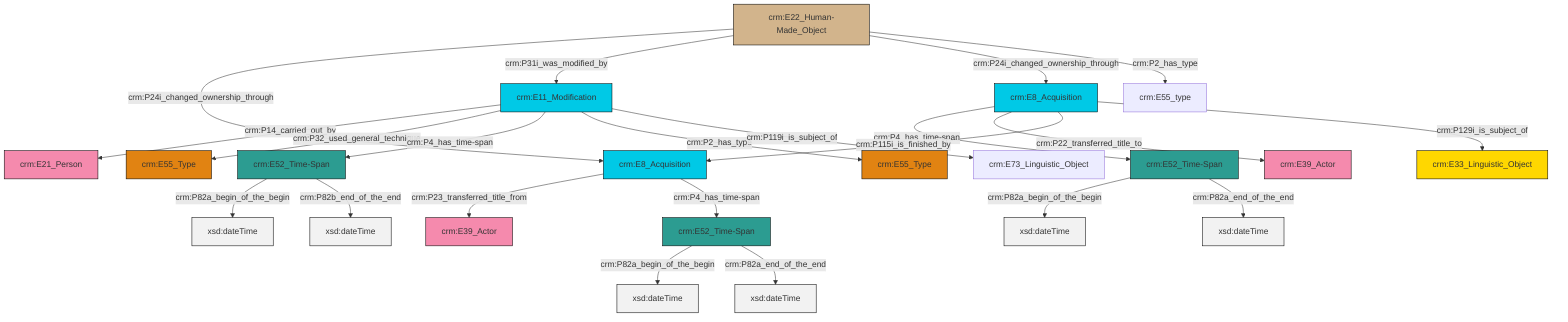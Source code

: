 graph TD
classDef Literal fill:#f2f2f2,stroke:#000000;
classDef CRM_Entity fill:#FFFFFF,stroke:#000000;
classDef Temporal_Entity fill:#00C9E6, stroke:#000000;
classDef Type fill:#E18312, stroke:#000000;
classDef Time-Span fill:#2C9C91, stroke:#000000;
classDef Appellation fill:#FFEB7F, stroke:#000000;
classDef Place fill:#008836, stroke:#000000;
classDef Persistent_Item fill:#B266B2, stroke:#000000;
classDef Conceptual_Object fill:#FFD700, stroke:#000000;
classDef Physical_Thing fill:#D2B48C, stroke:#000000;
classDef Actor fill:#f58aad, stroke:#000000;
classDef PC_Classes fill:#4ce600, stroke:#000000;
classDef Multi fill:#cccccc,stroke:#000000;

2["crm:E22_Human-Made_Object"]:::Physical_Thing -->|crm:P24i_changed_ownership_through| 0["crm:E8_Acquisition"]:::Temporal_Entity
3["crm:E11_Modification"]:::Temporal_Entity -->|crm:P14_carried_out_by| 4["crm:E21_Person"]:::Actor
3["crm:E11_Modification"]:::Temporal_Entity -->|crm:P32_used_general_technique| 6["crm:E55_Type"]:::Type
8["crm:E52_Time-Span"]:::Time-Span -->|crm:P82a_begin_of_the_begin| 9[xsd:dateTime]:::Literal
11["crm:E8_Acquisition"]:::Temporal_Entity -->|crm:P4_has_time-span| 12["crm:E52_Time-Span"]:::Time-Span
2["crm:E22_Human-Made_Object"]:::Physical_Thing -->|crm:P31i_was_modified_by| 3["crm:E11_Modification"]:::Temporal_Entity
3["crm:E11_Modification"]:::Temporal_Entity -->|crm:P4_has_time-span| 8["crm:E52_Time-Span"]:::Time-Span
2["crm:E22_Human-Made_Object"]:::Physical_Thing -->|crm:P24i_changed_ownership_through| 11["crm:E8_Acquisition"]:::Temporal_Entity
0["crm:E8_Acquisition"]:::Temporal_Entity -->|crm:P23_transferred_title_from| 13["crm:E39_Actor"]:::Actor
8["crm:E52_Time-Span"]:::Time-Span -->|crm:P82b_end_of_the_end| 20[xsd:dateTime]:::Literal
21["crm:E52_Time-Span"]:::Time-Span -->|crm:P82a_begin_of_the_begin| 22[xsd:dateTime]:::Literal
12["crm:E52_Time-Span"]:::Time-Span -->|crm:P82a_begin_of_the_begin| 27[xsd:dateTime]:::Literal
3["crm:E11_Modification"]:::Temporal_Entity -->|crm:P2_has_type| 15["crm:E55_Type"]:::Type
21["crm:E52_Time-Span"]:::Time-Span -->|crm:P82a_end_of_the_end| 29[xsd:dateTime]:::Literal
0["crm:E8_Acquisition"]:::Temporal_Entity -->|crm:P4_has_time-span| 21["crm:E52_Time-Span"]:::Time-Span
11["crm:E8_Acquisition"]:::Temporal_Entity -->|crm:P22_transferred_title_to| 30["crm:E39_Actor"]:::Actor
11["crm:E8_Acquisition"]:::Temporal_Entity -->|crm:P115i_is_finished_by| 0["crm:E8_Acquisition"]:::Temporal_Entity
12["crm:E52_Time-Span"]:::Time-Span -->|crm:P82a_end_of_the_end| 35[xsd:dateTime]:::Literal
2["crm:E22_Human-Made_Object"]:::Physical_Thing -->|crm:P2_has_type| 32["crm:E55_type"]:::Default
11["crm:E8_Acquisition"]:::Temporal_Entity -->|crm:P129i_is_subject_of| 18["crm:E33_Linguistic_Object"]:::Conceptual_Object
3["crm:E11_Modification"]:::Temporal_Entity -->|crm:P119i_is_subject_of| 24["crm:E73_Linguistic_Object"]:::Default